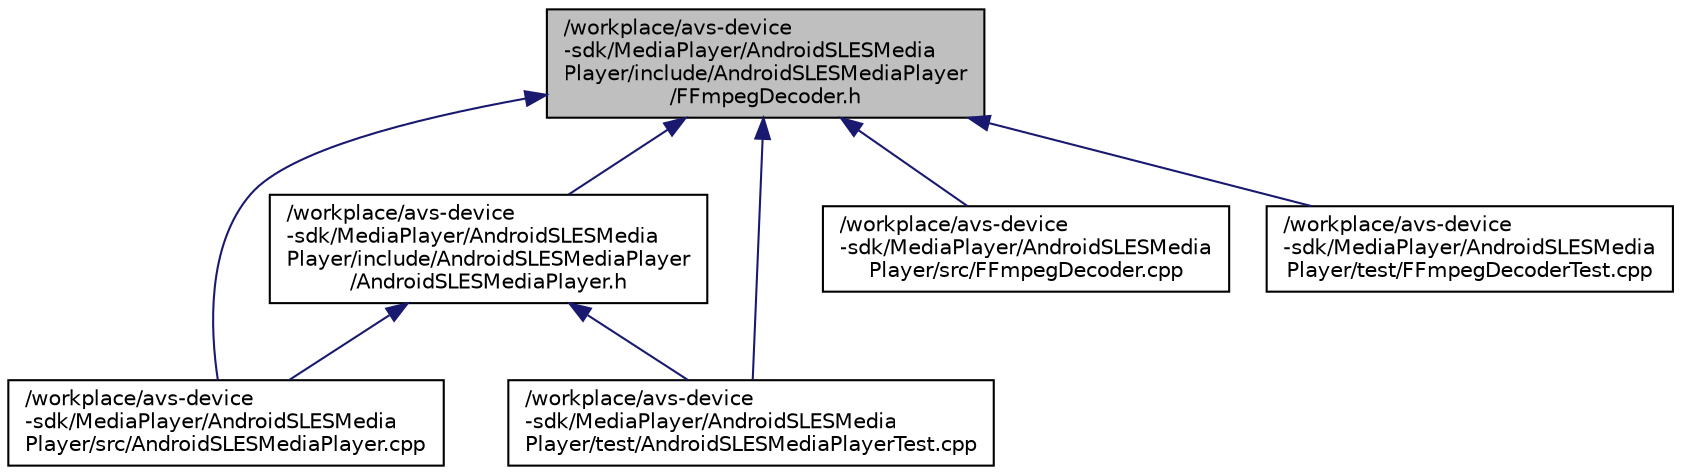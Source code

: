 digraph "/workplace/avs-device-sdk/MediaPlayer/AndroidSLESMediaPlayer/include/AndroidSLESMediaPlayer/FFmpegDecoder.h"
{
  edge [fontname="Helvetica",fontsize="10",labelfontname="Helvetica",labelfontsize="10"];
  node [fontname="Helvetica",fontsize="10",shape=record];
  Node1 [label="/workplace/avs-device\l-sdk/MediaPlayer/AndroidSLESMedia\lPlayer/include/AndroidSLESMediaPlayer\l/FFmpegDecoder.h",height=0.2,width=0.4,color="black", fillcolor="grey75", style="filled", fontcolor="black"];
  Node1 -> Node2 [dir="back",color="midnightblue",fontsize="10",style="solid",fontname="Helvetica"];
  Node2 [label="/workplace/avs-device\l-sdk/MediaPlayer/AndroidSLESMedia\lPlayer/include/AndroidSLESMediaPlayer\l/AndroidSLESMediaPlayer.h",height=0.2,width=0.4,color="black", fillcolor="white", style="filled",URL="$_android_s_l_e_s_media_player_8h.html"];
  Node2 -> Node3 [dir="back",color="midnightblue",fontsize="10",style="solid",fontname="Helvetica"];
  Node3 [label="/workplace/avs-device\l-sdk/MediaPlayer/AndroidSLESMedia\lPlayer/src/AndroidSLESMediaPlayer.cpp",height=0.2,width=0.4,color="black", fillcolor="white", style="filled",URL="$_android_s_l_e_s_media_player_8cpp.html"];
  Node2 -> Node4 [dir="back",color="midnightblue",fontsize="10",style="solid",fontname="Helvetica"];
  Node4 [label="/workplace/avs-device\l-sdk/MediaPlayer/AndroidSLESMedia\lPlayer/test/AndroidSLESMediaPlayerTest.cpp",height=0.2,width=0.4,color="black", fillcolor="white", style="filled",URL="$_android_s_l_e_s_media_player_test_8cpp.html"];
  Node1 -> Node3 [dir="back",color="midnightblue",fontsize="10",style="solid",fontname="Helvetica"];
  Node1 -> Node5 [dir="back",color="midnightblue",fontsize="10",style="solid",fontname="Helvetica"];
  Node5 [label="/workplace/avs-device\l-sdk/MediaPlayer/AndroidSLESMedia\lPlayer/src/FFmpegDecoder.cpp",height=0.2,width=0.4,color="black", fillcolor="white", style="filled",URL="$_f_fmpeg_decoder_8cpp.html"];
  Node1 -> Node4 [dir="back",color="midnightblue",fontsize="10",style="solid",fontname="Helvetica"];
  Node1 -> Node6 [dir="back",color="midnightblue",fontsize="10",style="solid",fontname="Helvetica"];
  Node6 [label="/workplace/avs-device\l-sdk/MediaPlayer/AndroidSLESMedia\lPlayer/test/FFmpegDecoderTest.cpp",height=0.2,width=0.4,color="black", fillcolor="white", style="filled",URL="$_f_fmpeg_decoder_test_8cpp.html"];
}
